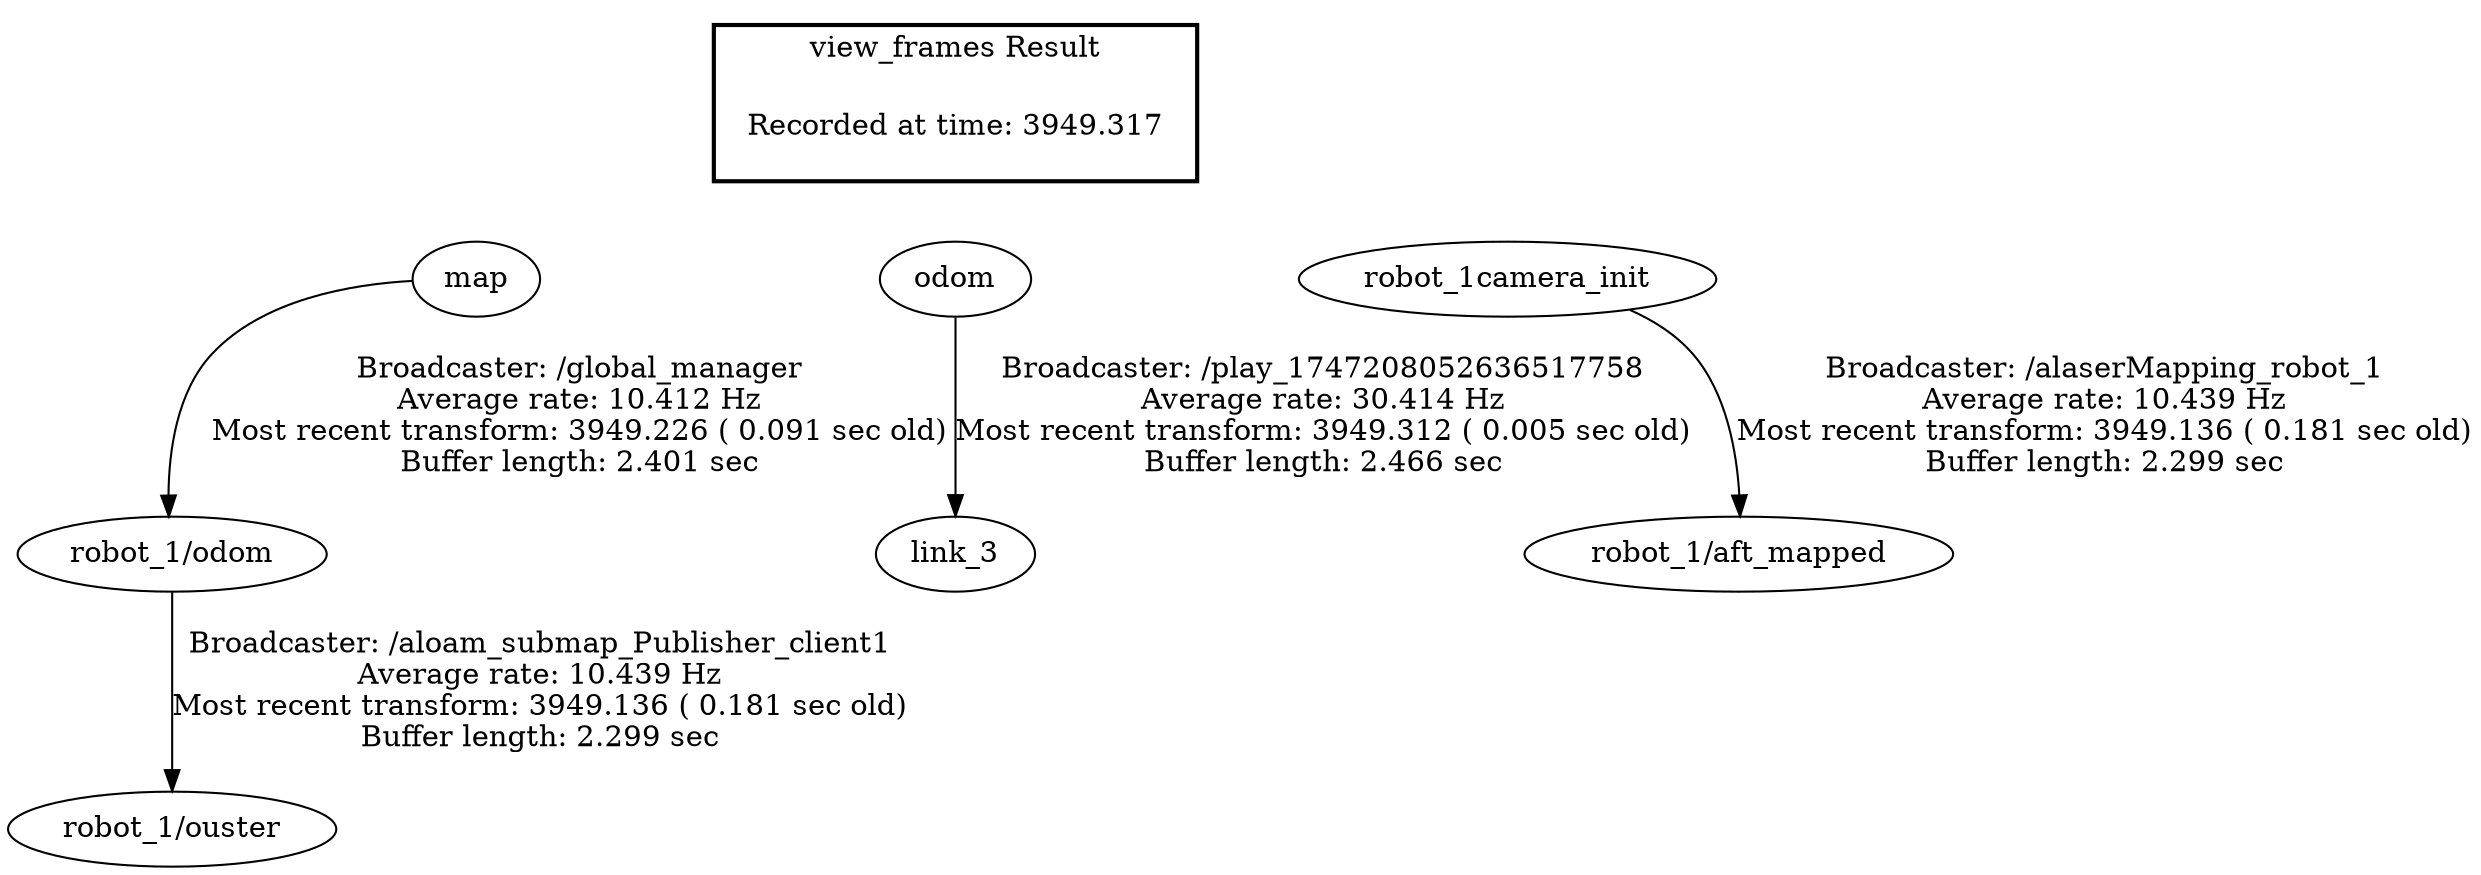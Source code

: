 digraph G {
"map" -> "robot_1/odom"[label="Broadcaster: /global_manager\nAverage rate: 10.412 Hz\nMost recent transform: 3949.226 ( 0.091 sec old)\nBuffer length: 2.401 sec\n"];
"odom" -> "link_3"[label="Broadcaster: /play_1747208052636517758\nAverage rate: 30.414 Hz\nMost recent transform: 3949.312 ( 0.005 sec old)\nBuffer length: 2.466 sec\n"];
"robot_1camera_init" -> "robot_1/aft_mapped"[label="Broadcaster: /alaserMapping_robot_1\nAverage rate: 10.439 Hz\nMost recent transform: 3949.136 ( 0.181 sec old)\nBuffer length: 2.299 sec\n"];
"robot_1/odom" -> "robot_1/ouster"[label="Broadcaster: /aloam_submap_Publisher_client1\nAverage rate: 10.439 Hz\nMost recent transform: 3949.136 ( 0.181 sec old)\nBuffer length: 2.299 sec\n"];
edge [style=invis];
 subgraph cluster_legend { style=bold; color=black; label ="view_frames Result";
"Recorded at time: 3949.317"[ shape=plaintext ] ;
 }->"map";
edge [style=invis];
 subgraph cluster_legend { style=bold; color=black; label ="view_frames Result";
"Recorded at time: 3949.317"[ shape=plaintext ] ;
 }->"odom";
edge [style=invis];
 subgraph cluster_legend { style=bold; color=black; label ="view_frames Result";
"Recorded at time: 3949.317"[ shape=plaintext ] ;
 }->"robot_1camera_init";
}